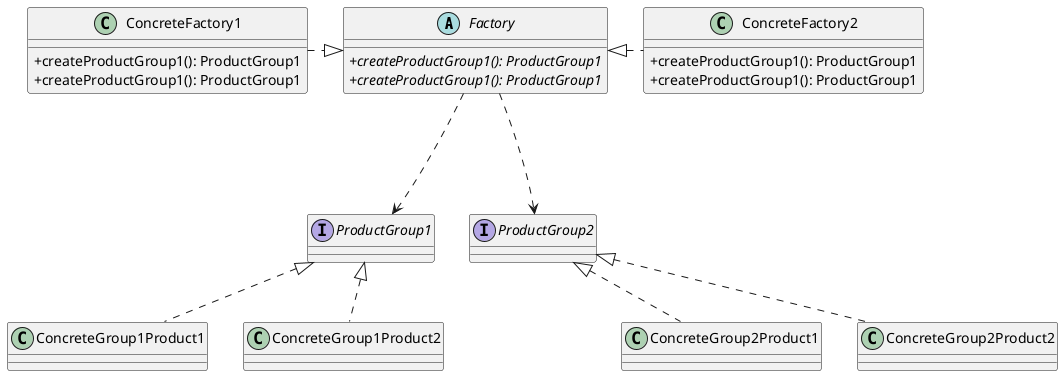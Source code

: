 @startuml 抽象工厂
skinparam classAttributeIconSize 0

together {
  abstract class Factory {
    +{abstract} createProductGroup1(): ProductGroup1
    +{abstract} createProductGroup1(): ProductGroup1
  }
  class ConcreteFactory1 {
    +createProductGroup1(): ProductGroup1
    +createProductGroup1(): ProductGroup1
  }
  class ConcreteFactory2 {
    +createProductGroup1(): ProductGroup1
    +createProductGroup1(): ProductGroup1
  }
}
together {
  together {
    interface ProductGroup1 {}
    class ConcreteGroup1Product1 {}
    class ConcreteGroup1Product2 {}
  }

  together {
    interface ProductGroup2 {}
    class ConcreteGroup1Product1 {}
    class ConcreteGroup1Product2 {}
  }
}

ConcreteFactory1 .|> Factory
Factory <|. ConcreteFactory2
ProductGroup1 <|.. ConcreteGroup1Product1
ProductGroup1 <|.. ConcreteGroup1Product2
ProductGroup2 <|.. ConcreteGroup2Product1
ProductGroup2 <|.. ConcreteGroup2Product2
Factory -[hidden]--> ProductGroup1
Factory -[hidden]--> ProductGroup2
ProductGroup1 -[hidden]> ProductGroup2
Factory ..> ProductGroup1
Factory ..> ProductGroup2
@enduml